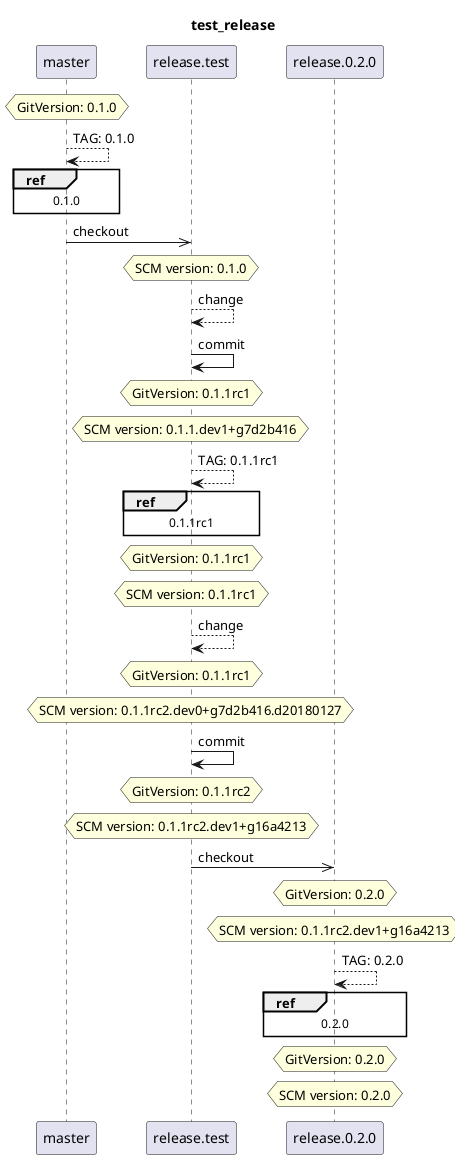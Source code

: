 @startuml
title test_release
skinparam ParticipantPadding 20
skinparam BoxPadding 10
participant master
hnote over master: GitVersion: 0.1.0
master --> master: TAG: 0.1.0
ref over master: 0.1.0
master ->> release.test: checkout
hnote over release.test: SCM version: 0.1.0
release.test --> release.test: change
release.test -> release.test: commit
hnote over release.test: GitVersion: 0.1.1rc1
hnote over release.test: SCM version: 0.1.1.dev1+g7d2b416
release.test --> release.test: TAG: 0.1.1rc1
ref over release.test: 0.1.1rc1
hnote over release.test: GitVersion: 0.1.1rc1
hnote over release.test: SCM version: 0.1.1rc1
release.test --> release.test: change
hnote over release.test: GitVersion: 0.1.1rc1
hnote over release.test: SCM version: 0.1.1rc2.dev0+g7d2b416.d20180127
release.test -> release.test: commit
hnote over release.test: GitVersion: 0.1.1rc2
hnote over release.test: SCM version: 0.1.1rc2.dev1+g16a4213
release.test ->> release.0.2.0: checkout
hnote over release.0.2.0: GitVersion: 0.2.0
hnote over release.0.2.0: SCM version: 0.1.1rc2.dev1+g16a4213
release.0.2.0 --> release.0.2.0: TAG: 0.2.0
ref over release.0.2.0: 0.2.0
hnote over release.0.2.0: GitVersion: 0.2.0
hnote over release.0.2.0: SCM version: 0.2.0
@enduml